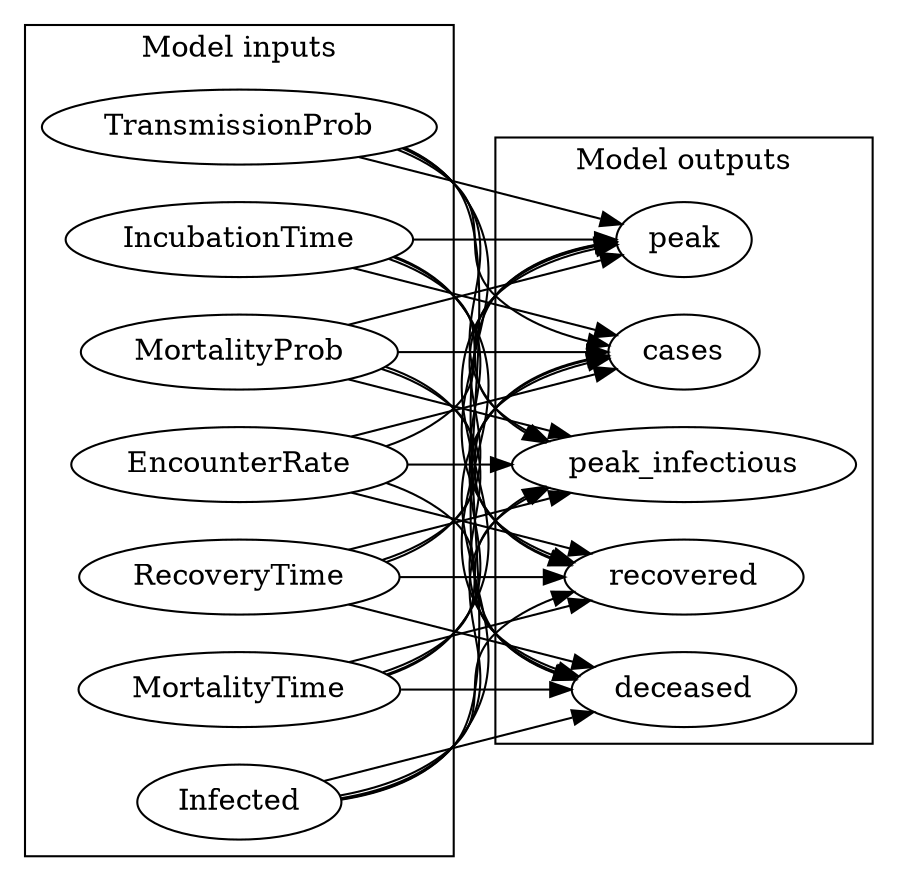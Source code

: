 digraph "" {
	graph [newrank=True,
		rankdir=LR
	];
	subgraph cluster_outputs {
		graph [label="Model outputs"];
		deceased;
		peak;
		cases;
		peak_infectious;
		recovered;
	}
	subgraph cluster_inputs {
		graph [label="Model inputs"];
		RecoveryTime;
		MortalityTime;
		Infected;
		TransmissionProb;
		IncubationTime;
		MortalityProb;
		EncounterRate;
	}
	RecoveryTime -> deceased;
	RecoveryTime -> peak;
	RecoveryTime -> cases;
	RecoveryTime -> peak_infectious;
	RecoveryTime -> recovered;
	MortalityTime -> deceased;
	MortalityTime -> peak;
	MortalityTime -> cases;
	MortalityTime -> peak_infectious;
	MortalityTime -> recovered;
	Infected -> deceased;
	Infected -> peak;
	Infected -> cases;
	Infected -> peak_infectious;
	Infected -> recovered;
	TransmissionProb -> deceased;
	TransmissionProb -> peak;
	TransmissionProb -> cases;
	TransmissionProb -> peak_infectious;
	TransmissionProb -> recovered;
	IncubationTime -> deceased;
	IncubationTime -> peak;
	IncubationTime -> cases;
	IncubationTime -> peak_infectious;
	IncubationTime -> recovered;
	MortalityProb -> deceased;
	MortalityProb -> peak;
	MortalityProb -> cases;
	MortalityProb -> peak_infectious;
	MortalityProb -> recovered;
	EncounterRate -> deceased;
	EncounterRate -> peak;
	EncounterRate -> cases;
	EncounterRate -> peak_infectious;
	EncounterRate -> recovered;
}
